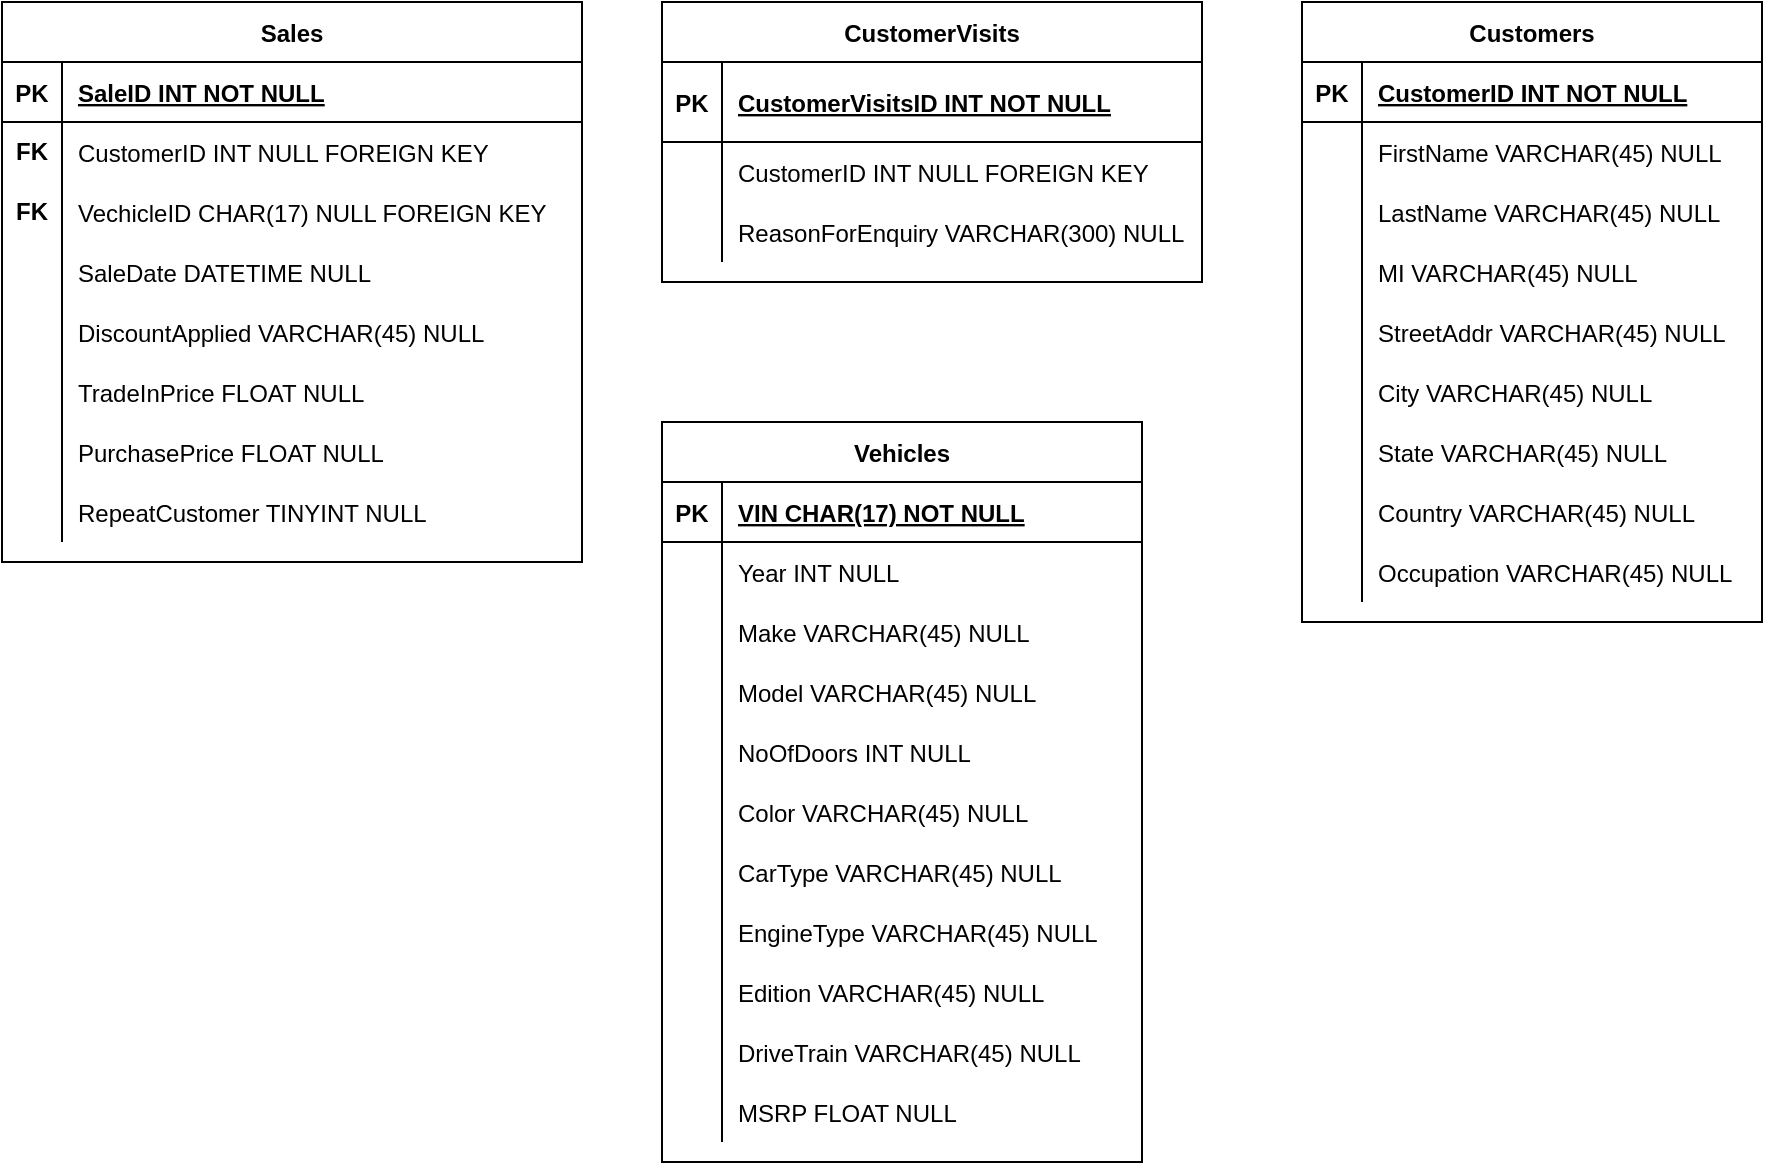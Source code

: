 <mxfile version="13.8.0" type="github">
  <diagram id="R2lEEEUBdFMjLlhIrx00" name="Page-1">
    <mxGraphModel dx="1788" dy="541" grid="1" gridSize="10" guides="1" tooltips="1" connect="1" arrows="1" fold="1" page="1" pageScale="1" pageWidth="850" pageHeight="1100" math="0" shadow="0" extFonts="Permanent Marker^https://fonts.googleapis.com/css?family=Permanent+Marker">
      <root>
        <mxCell id="0" />
        <mxCell id="1" parent="0" />
        <mxCell id="kgfX2LjA7u4LWj4O0vmA-924" value="FK" style="shape=partialRectangle;overflow=hidden;connectable=0;fillColor=none;top=0;left=0;bottom=0;right=0;fontStyle=1;" vertex="1" parent="1">
          <mxGeometry x="-550" y="559" width="30" height="30" as="geometry" />
        </mxCell>
        <mxCell id="kgfX2LjA7u4LWj4O0vmA-925" value="FK" style="shape=partialRectangle;overflow=hidden;connectable=0;fillColor=none;top=0;left=0;bottom=0;right=0;fontStyle=1;" vertex="1" parent="1">
          <mxGeometry x="-550" y="589" width="30" height="30" as="geometry" />
        </mxCell>
        <mxCell id="kgfX2LjA7u4LWj4O0vmA-827" value="Sales" style="shape=table;startSize=30;container=1;collapsible=1;childLayout=tableLayout;fixedRows=1;rowLines=0;fontStyle=1;align=center;resizeLast=1;" vertex="1" parent="1">
          <mxGeometry x="-550" y="500" width="290" height="280" as="geometry">
            <mxRectangle x="-550" y="500" width="60" height="30" as="alternateBounds" />
          </mxGeometry>
        </mxCell>
        <mxCell id="kgfX2LjA7u4LWj4O0vmA-828" value="" style="shape=partialRectangle;collapsible=0;dropTarget=0;pointerEvents=0;fillColor=none;points=[[0,0.5],[1,0.5]];portConstraint=eastwest;top=0;left=0;right=0;bottom=1;" vertex="1" parent="kgfX2LjA7u4LWj4O0vmA-827">
          <mxGeometry y="30" width="290" height="30" as="geometry" />
        </mxCell>
        <mxCell id="kgfX2LjA7u4LWj4O0vmA-829" value="PK" style="shape=partialRectangle;overflow=hidden;connectable=0;fillColor=none;top=0;left=0;bottom=0;right=0;fontStyle=1;" vertex="1" parent="kgfX2LjA7u4LWj4O0vmA-828">
          <mxGeometry width="30" height="30" as="geometry" />
        </mxCell>
        <mxCell id="kgfX2LjA7u4LWj4O0vmA-830" value="SaleID INT NOT NULL " style="shape=partialRectangle;overflow=hidden;connectable=0;fillColor=none;top=0;left=0;bottom=0;right=0;align=left;spacingLeft=6;fontStyle=5;" vertex="1" parent="kgfX2LjA7u4LWj4O0vmA-828">
          <mxGeometry x="30" width="260" height="30" as="geometry" />
        </mxCell>
        <mxCell id="kgfX2LjA7u4LWj4O0vmA-831" value="" style="shape=partialRectangle;collapsible=0;dropTarget=0;pointerEvents=0;fillColor=none;points=[[0,0.5],[1,0.5]];portConstraint=eastwest;top=0;left=0;right=0;bottom=0;" vertex="1" parent="kgfX2LjA7u4LWj4O0vmA-827">
          <mxGeometry y="60" width="290" height="30" as="geometry" />
        </mxCell>
        <mxCell id="kgfX2LjA7u4LWj4O0vmA-832" value="" style="shape=partialRectangle;overflow=hidden;connectable=0;fillColor=none;top=0;left=0;bottom=0;right=0;" vertex="1" parent="kgfX2LjA7u4LWj4O0vmA-831">
          <mxGeometry width="30" height="30" as="geometry" />
        </mxCell>
        <mxCell id="kgfX2LjA7u4LWj4O0vmA-833" value="CustomerID INT NULL FOREIGN KEY" style="shape=partialRectangle;overflow=hidden;connectable=0;fillColor=none;top=0;left=0;bottom=0;right=0;align=left;spacingLeft=6;" vertex="1" parent="kgfX2LjA7u4LWj4O0vmA-831">
          <mxGeometry x="30" width="260" height="30" as="geometry" />
        </mxCell>
        <mxCell id="kgfX2LjA7u4LWj4O0vmA-834" value="" style="shape=partialRectangle;collapsible=0;dropTarget=0;pointerEvents=0;fillColor=none;points=[[0,0.5],[1,0.5]];portConstraint=eastwest;top=0;left=0;right=0;bottom=0;" vertex="1" parent="kgfX2LjA7u4LWj4O0vmA-827">
          <mxGeometry y="90" width="290" height="30" as="geometry" />
        </mxCell>
        <mxCell id="kgfX2LjA7u4LWj4O0vmA-835" value="" style="shape=partialRectangle;overflow=hidden;connectable=0;fillColor=none;top=0;left=0;bottom=0;right=0;" vertex="1" parent="kgfX2LjA7u4LWj4O0vmA-834">
          <mxGeometry width="30" height="30" as="geometry" />
        </mxCell>
        <mxCell id="kgfX2LjA7u4LWj4O0vmA-836" value="VechicleID CHAR(17) NULL FOREIGN KEY" style="shape=partialRectangle;overflow=hidden;connectable=0;fillColor=none;top=0;left=0;bottom=0;right=0;align=left;spacingLeft=6;" vertex="1" parent="kgfX2LjA7u4LWj4O0vmA-834">
          <mxGeometry x="30" width="260" height="30" as="geometry" />
        </mxCell>
        <mxCell id="kgfX2LjA7u4LWj4O0vmA-837" value="" style="shape=partialRectangle;collapsible=0;dropTarget=0;pointerEvents=0;fillColor=none;points=[[0,0.5],[1,0.5]];portConstraint=eastwest;top=0;left=0;right=0;bottom=0;" vertex="1" parent="kgfX2LjA7u4LWj4O0vmA-827">
          <mxGeometry y="120" width="290" height="30" as="geometry" />
        </mxCell>
        <mxCell id="kgfX2LjA7u4LWj4O0vmA-838" value="" style="shape=partialRectangle;overflow=hidden;connectable=0;fillColor=none;top=0;left=0;bottom=0;right=0;" vertex="1" parent="kgfX2LjA7u4LWj4O0vmA-837">
          <mxGeometry width="30" height="30" as="geometry" />
        </mxCell>
        <mxCell id="kgfX2LjA7u4LWj4O0vmA-839" value="SaleDate DATETIME NULL" style="shape=partialRectangle;overflow=hidden;connectable=0;fillColor=none;top=0;left=0;bottom=0;right=0;align=left;spacingLeft=6;" vertex="1" parent="kgfX2LjA7u4LWj4O0vmA-837">
          <mxGeometry x="30" width="260" height="30" as="geometry" />
        </mxCell>
        <mxCell id="kgfX2LjA7u4LWj4O0vmA-840" value="" style="shape=partialRectangle;collapsible=0;dropTarget=0;pointerEvents=0;fillColor=none;points=[[0,0.5],[1,0.5]];portConstraint=eastwest;top=0;left=0;right=0;bottom=0;" vertex="1" parent="kgfX2LjA7u4LWj4O0vmA-827">
          <mxGeometry y="150" width="290" height="30" as="geometry" />
        </mxCell>
        <mxCell id="kgfX2LjA7u4LWj4O0vmA-841" value="" style="shape=partialRectangle;overflow=hidden;connectable=0;fillColor=none;top=0;left=0;bottom=0;right=0;" vertex="1" parent="kgfX2LjA7u4LWj4O0vmA-840">
          <mxGeometry width="30" height="30" as="geometry" />
        </mxCell>
        <mxCell id="kgfX2LjA7u4LWj4O0vmA-842" value="DiscountApplied VARCHAR(45) NULL" style="shape=partialRectangle;overflow=hidden;connectable=0;fillColor=none;top=0;left=0;bottom=0;right=0;align=left;spacingLeft=6;" vertex="1" parent="kgfX2LjA7u4LWj4O0vmA-840">
          <mxGeometry x="30" width="260" height="30" as="geometry" />
        </mxCell>
        <mxCell id="kgfX2LjA7u4LWj4O0vmA-843" value="" style="shape=partialRectangle;collapsible=0;dropTarget=0;pointerEvents=0;fillColor=none;points=[[0,0.5],[1,0.5]];portConstraint=eastwest;top=0;left=0;right=0;bottom=0;" vertex="1" parent="kgfX2LjA7u4LWj4O0vmA-827">
          <mxGeometry y="180" width="290" height="30" as="geometry" />
        </mxCell>
        <mxCell id="kgfX2LjA7u4LWj4O0vmA-844" value="" style="shape=partialRectangle;overflow=hidden;connectable=0;fillColor=none;top=0;left=0;bottom=0;right=0;" vertex="1" parent="kgfX2LjA7u4LWj4O0vmA-843">
          <mxGeometry width="30" height="30" as="geometry" />
        </mxCell>
        <mxCell id="kgfX2LjA7u4LWj4O0vmA-845" value="TradeInPrice FLOAT NULL" style="shape=partialRectangle;overflow=hidden;connectable=0;fillColor=none;top=0;left=0;bottom=0;right=0;align=left;spacingLeft=6;" vertex="1" parent="kgfX2LjA7u4LWj4O0vmA-843">
          <mxGeometry x="30" width="260" height="30" as="geometry" />
        </mxCell>
        <mxCell id="kgfX2LjA7u4LWj4O0vmA-846" value="" style="shape=partialRectangle;collapsible=0;dropTarget=0;pointerEvents=0;fillColor=none;points=[[0,0.5],[1,0.5]];portConstraint=eastwest;top=0;left=0;right=0;bottom=0;" vertex="1" parent="kgfX2LjA7u4LWj4O0vmA-827">
          <mxGeometry y="210" width="290" height="30" as="geometry" />
        </mxCell>
        <mxCell id="kgfX2LjA7u4LWj4O0vmA-847" value="" style="shape=partialRectangle;overflow=hidden;connectable=0;fillColor=none;top=0;left=0;bottom=0;right=0;" vertex="1" parent="kgfX2LjA7u4LWj4O0vmA-846">
          <mxGeometry width="30" height="30" as="geometry" />
        </mxCell>
        <mxCell id="kgfX2LjA7u4LWj4O0vmA-848" value="PurchasePrice FLOAT NULL" style="shape=partialRectangle;overflow=hidden;connectable=0;fillColor=none;top=0;left=0;bottom=0;right=0;align=left;spacingLeft=6;" vertex="1" parent="kgfX2LjA7u4LWj4O0vmA-846">
          <mxGeometry x="30" width="260" height="30" as="geometry" />
        </mxCell>
        <mxCell id="kgfX2LjA7u4LWj4O0vmA-849" value="" style="shape=partialRectangle;collapsible=0;dropTarget=0;pointerEvents=0;fillColor=none;points=[[0,0.5],[1,0.5]];portConstraint=eastwest;top=0;left=0;right=0;bottom=0;" vertex="1" parent="kgfX2LjA7u4LWj4O0vmA-827">
          <mxGeometry y="240" width="290" height="30" as="geometry" />
        </mxCell>
        <mxCell id="kgfX2LjA7u4LWj4O0vmA-850" value="" style="shape=partialRectangle;overflow=hidden;connectable=0;fillColor=none;top=0;left=0;bottom=0;right=0;" vertex="1" parent="kgfX2LjA7u4LWj4O0vmA-849">
          <mxGeometry width="30" height="30" as="geometry" />
        </mxCell>
        <mxCell id="kgfX2LjA7u4LWj4O0vmA-851" value="RepeatCustomer TINYINT NULL" style="shape=partialRectangle;overflow=hidden;connectable=0;fillColor=none;top=0;left=0;bottom=0;right=0;align=left;spacingLeft=6;" vertex="1" parent="kgfX2LjA7u4LWj4O0vmA-849">
          <mxGeometry x="30" width="260" height="30" as="geometry" />
        </mxCell>
        <mxCell id="kgfX2LjA7u4LWj4O0vmA-852" value="CustomerVisits" style="shape=table;startSize=30;container=1;collapsible=1;childLayout=tableLayout;fixedRows=1;rowLines=0;fontStyle=1;align=center;resizeLast=1;" vertex="1" parent="1">
          <mxGeometry x="-220" y="500" width="270" height="140" as="geometry" />
        </mxCell>
        <mxCell id="kgfX2LjA7u4LWj4O0vmA-853" value="" style="shape=partialRectangle;collapsible=0;dropTarget=0;pointerEvents=0;fillColor=none;points=[[0,0.5],[1,0.5]];portConstraint=eastwest;top=0;left=0;right=0;bottom=1;" vertex="1" parent="kgfX2LjA7u4LWj4O0vmA-852">
          <mxGeometry y="30" width="270" height="40" as="geometry" />
        </mxCell>
        <mxCell id="kgfX2LjA7u4LWj4O0vmA-854" value="PK" style="shape=partialRectangle;overflow=hidden;connectable=0;fillColor=none;top=0;left=0;bottom=0;right=0;fontStyle=1;" vertex="1" parent="kgfX2LjA7u4LWj4O0vmA-853">
          <mxGeometry width="30" height="40" as="geometry" />
        </mxCell>
        <mxCell id="kgfX2LjA7u4LWj4O0vmA-855" value="CustomerVisitsID INT NOT NULL " style="shape=partialRectangle;overflow=hidden;connectable=0;fillColor=none;top=0;left=0;bottom=0;right=0;align=left;spacingLeft=6;fontStyle=5;" vertex="1" parent="kgfX2LjA7u4LWj4O0vmA-853">
          <mxGeometry x="30" width="240" height="40" as="geometry" />
        </mxCell>
        <mxCell id="kgfX2LjA7u4LWj4O0vmA-856" value="" style="shape=partialRectangle;collapsible=0;dropTarget=0;pointerEvents=0;fillColor=none;points=[[0,0.5],[1,0.5]];portConstraint=eastwest;top=0;left=0;right=0;bottom=0;" vertex="1" parent="kgfX2LjA7u4LWj4O0vmA-852">
          <mxGeometry y="70" width="270" height="30" as="geometry" />
        </mxCell>
        <mxCell id="kgfX2LjA7u4LWj4O0vmA-857" value="" style="shape=partialRectangle;overflow=hidden;connectable=0;fillColor=none;top=0;left=0;bottom=0;right=0;" vertex="1" parent="kgfX2LjA7u4LWj4O0vmA-856">
          <mxGeometry width="30" height="30" as="geometry" />
        </mxCell>
        <mxCell id="kgfX2LjA7u4LWj4O0vmA-858" value="CustomerID INT NULL  FOREIGN KEY" style="shape=partialRectangle;overflow=hidden;connectable=0;fillColor=none;top=0;left=0;bottom=0;right=0;align=left;spacingLeft=6;" vertex="1" parent="kgfX2LjA7u4LWj4O0vmA-856">
          <mxGeometry x="30" width="240" height="30" as="geometry" />
        </mxCell>
        <mxCell id="kgfX2LjA7u4LWj4O0vmA-859" value="" style="shape=partialRectangle;collapsible=0;dropTarget=0;pointerEvents=0;fillColor=none;points=[[0,0.5],[1,0.5]];portConstraint=eastwest;top=0;left=0;right=0;bottom=0;" vertex="1" parent="kgfX2LjA7u4LWj4O0vmA-852">
          <mxGeometry y="100" width="270" height="30" as="geometry" />
        </mxCell>
        <mxCell id="kgfX2LjA7u4LWj4O0vmA-860" value="" style="shape=partialRectangle;overflow=hidden;connectable=0;fillColor=none;top=0;left=0;bottom=0;right=0;" vertex="1" parent="kgfX2LjA7u4LWj4O0vmA-859">
          <mxGeometry width="30" height="30" as="geometry" />
        </mxCell>
        <mxCell id="kgfX2LjA7u4LWj4O0vmA-861" value="ReasonForEnquiry VARCHAR(300) NULL" style="shape=partialRectangle;overflow=hidden;connectable=0;fillColor=none;top=0;left=0;bottom=0;right=0;align=left;spacingLeft=6;" vertex="1" parent="kgfX2LjA7u4LWj4O0vmA-859">
          <mxGeometry x="30" width="240" height="30" as="geometry" />
        </mxCell>
        <mxCell id="kgfX2LjA7u4LWj4O0vmA-862" value="Customers" style="shape=table;startSize=30;container=1;collapsible=1;childLayout=tableLayout;fixedRows=1;rowLines=0;fontStyle=1;align=center;resizeLast=1;" vertex="1" parent="1">
          <mxGeometry x="100" y="500" width="230" height="310" as="geometry" />
        </mxCell>
        <mxCell id="kgfX2LjA7u4LWj4O0vmA-863" value="" style="shape=partialRectangle;collapsible=0;dropTarget=0;pointerEvents=0;fillColor=none;points=[[0,0.5],[1,0.5]];portConstraint=eastwest;top=0;left=0;right=0;bottom=1;" vertex="1" parent="kgfX2LjA7u4LWj4O0vmA-862">
          <mxGeometry y="30" width="230" height="30" as="geometry" />
        </mxCell>
        <mxCell id="kgfX2LjA7u4LWj4O0vmA-864" value="PK" style="shape=partialRectangle;overflow=hidden;connectable=0;fillColor=none;top=0;left=0;bottom=0;right=0;fontStyle=1;" vertex="1" parent="kgfX2LjA7u4LWj4O0vmA-863">
          <mxGeometry width="30" height="30" as="geometry" />
        </mxCell>
        <mxCell id="kgfX2LjA7u4LWj4O0vmA-865" value="CustomerID INT NOT NULL " style="shape=partialRectangle;overflow=hidden;connectable=0;fillColor=none;top=0;left=0;bottom=0;right=0;align=left;spacingLeft=6;fontStyle=5;" vertex="1" parent="kgfX2LjA7u4LWj4O0vmA-863">
          <mxGeometry x="30" width="200" height="30" as="geometry" />
        </mxCell>
        <mxCell id="kgfX2LjA7u4LWj4O0vmA-866" value="" style="shape=partialRectangle;collapsible=0;dropTarget=0;pointerEvents=0;fillColor=none;points=[[0,0.5],[1,0.5]];portConstraint=eastwest;top=0;left=0;right=0;bottom=0;" vertex="1" parent="kgfX2LjA7u4LWj4O0vmA-862">
          <mxGeometry y="60" width="230" height="30" as="geometry" />
        </mxCell>
        <mxCell id="kgfX2LjA7u4LWj4O0vmA-867" value="" style="shape=partialRectangle;overflow=hidden;connectable=0;fillColor=none;top=0;left=0;bottom=0;right=0;" vertex="1" parent="kgfX2LjA7u4LWj4O0vmA-866">
          <mxGeometry width="30" height="30" as="geometry" />
        </mxCell>
        <mxCell id="kgfX2LjA7u4LWj4O0vmA-868" value="FirstName VARCHAR(45) NULL" style="shape=partialRectangle;overflow=hidden;connectable=0;fillColor=none;top=0;left=0;bottom=0;right=0;align=left;spacingLeft=6;" vertex="1" parent="kgfX2LjA7u4LWj4O0vmA-866">
          <mxGeometry x="30" width="200" height="30" as="geometry" />
        </mxCell>
        <mxCell id="kgfX2LjA7u4LWj4O0vmA-869" value="" style="shape=partialRectangle;collapsible=0;dropTarget=0;pointerEvents=0;fillColor=none;points=[[0,0.5],[1,0.5]];portConstraint=eastwest;top=0;left=0;right=0;bottom=0;" vertex="1" parent="kgfX2LjA7u4LWj4O0vmA-862">
          <mxGeometry y="90" width="230" height="30" as="geometry" />
        </mxCell>
        <mxCell id="kgfX2LjA7u4LWj4O0vmA-870" value="" style="shape=partialRectangle;overflow=hidden;connectable=0;fillColor=none;top=0;left=0;bottom=0;right=0;" vertex="1" parent="kgfX2LjA7u4LWj4O0vmA-869">
          <mxGeometry width="30" height="30" as="geometry" />
        </mxCell>
        <mxCell id="kgfX2LjA7u4LWj4O0vmA-871" value="LastName VARCHAR(45) NULL" style="shape=partialRectangle;overflow=hidden;connectable=0;fillColor=none;top=0;left=0;bottom=0;right=0;align=left;spacingLeft=6;" vertex="1" parent="kgfX2LjA7u4LWj4O0vmA-869">
          <mxGeometry x="30" width="200" height="30" as="geometry" />
        </mxCell>
        <mxCell id="kgfX2LjA7u4LWj4O0vmA-872" value="" style="shape=partialRectangle;collapsible=0;dropTarget=0;pointerEvents=0;fillColor=none;points=[[0,0.5],[1,0.5]];portConstraint=eastwest;top=0;left=0;right=0;bottom=0;" vertex="1" parent="kgfX2LjA7u4LWj4O0vmA-862">
          <mxGeometry y="120" width="230" height="30" as="geometry" />
        </mxCell>
        <mxCell id="kgfX2LjA7u4LWj4O0vmA-873" value="" style="shape=partialRectangle;overflow=hidden;connectable=0;fillColor=none;top=0;left=0;bottom=0;right=0;" vertex="1" parent="kgfX2LjA7u4LWj4O0vmA-872">
          <mxGeometry width="30" height="30" as="geometry" />
        </mxCell>
        <mxCell id="kgfX2LjA7u4LWj4O0vmA-874" value="MI VARCHAR(45) NULL" style="shape=partialRectangle;overflow=hidden;connectable=0;fillColor=none;top=0;left=0;bottom=0;right=0;align=left;spacingLeft=6;" vertex="1" parent="kgfX2LjA7u4LWj4O0vmA-872">
          <mxGeometry x="30" width="200" height="30" as="geometry" />
        </mxCell>
        <mxCell id="kgfX2LjA7u4LWj4O0vmA-875" value="" style="shape=partialRectangle;collapsible=0;dropTarget=0;pointerEvents=0;fillColor=none;points=[[0,0.5],[1,0.5]];portConstraint=eastwest;top=0;left=0;right=0;bottom=0;" vertex="1" parent="kgfX2LjA7u4LWj4O0vmA-862">
          <mxGeometry y="150" width="230" height="30" as="geometry" />
        </mxCell>
        <mxCell id="kgfX2LjA7u4LWj4O0vmA-876" value="" style="shape=partialRectangle;overflow=hidden;connectable=0;fillColor=none;top=0;left=0;bottom=0;right=0;" vertex="1" parent="kgfX2LjA7u4LWj4O0vmA-875">
          <mxGeometry width="30" height="30" as="geometry" />
        </mxCell>
        <mxCell id="kgfX2LjA7u4LWj4O0vmA-877" value="StreetAddr VARCHAR(45) NULL" style="shape=partialRectangle;overflow=hidden;connectable=0;fillColor=none;top=0;left=0;bottom=0;right=0;align=left;spacingLeft=6;" vertex="1" parent="kgfX2LjA7u4LWj4O0vmA-875">
          <mxGeometry x="30" width="200" height="30" as="geometry" />
        </mxCell>
        <mxCell id="kgfX2LjA7u4LWj4O0vmA-878" value="" style="shape=partialRectangle;collapsible=0;dropTarget=0;pointerEvents=0;fillColor=none;points=[[0,0.5],[1,0.5]];portConstraint=eastwest;top=0;left=0;right=0;bottom=0;" vertex="1" parent="kgfX2LjA7u4LWj4O0vmA-862">
          <mxGeometry y="180" width="230" height="30" as="geometry" />
        </mxCell>
        <mxCell id="kgfX2LjA7u4LWj4O0vmA-879" value="" style="shape=partialRectangle;overflow=hidden;connectable=0;fillColor=none;top=0;left=0;bottom=0;right=0;" vertex="1" parent="kgfX2LjA7u4LWj4O0vmA-878">
          <mxGeometry width="30" height="30" as="geometry" />
        </mxCell>
        <mxCell id="kgfX2LjA7u4LWj4O0vmA-880" value="City VARCHAR(45) NULL" style="shape=partialRectangle;overflow=hidden;connectable=0;fillColor=none;top=0;left=0;bottom=0;right=0;align=left;spacingLeft=6;" vertex="1" parent="kgfX2LjA7u4LWj4O0vmA-878">
          <mxGeometry x="30" width="200" height="30" as="geometry" />
        </mxCell>
        <mxCell id="kgfX2LjA7u4LWj4O0vmA-881" value="" style="shape=partialRectangle;collapsible=0;dropTarget=0;pointerEvents=0;fillColor=none;points=[[0,0.5],[1,0.5]];portConstraint=eastwest;top=0;left=0;right=0;bottom=0;" vertex="1" parent="kgfX2LjA7u4LWj4O0vmA-862">
          <mxGeometry y="210" width="230" height="30" as="geometry" />
        </mxCell>
        <mxCell id="kgfX2LjA7u4LWj4O0vmA-882" value="" style="shape=partialRectangle;overflow=hidden;connectable=0;fillColor=none;top=0;left=0;bottom=0;right=0;" vertex="1" parent="kgfX2LjA7u4LWj4O0vmA-881">
          <mxGeometry width="30" height="30" as="geometry" />
        </mxCell>
        <mxCell id="kgfX2LjA7u4LWj4O0vmA-883" value="State VARCHAR(45) NULL" style="shape=partialRectangle;overflow=hidden;connectable=0;fillColor=none;top=0;left=0;bottom=0;right=0;align=left;spacingLeft=6;" vertex="1" parent="kgfX2LjA7u4LWj4O0vmA-881">
          <mxGeometry x="30" width="200" height="30" as="geometry" />
        </mxCell>
        <mxCell id="kgfX2LjA7u4LWj4O0vmA-884" value="" style="shape=partialRectangle;collapsible=0;dropTarget=0;pointerEvents=0;fillColor=none;points=[[0,0.5],[1,0.5]];portConstraint=eastwest;top=0;left=0;right=0;bottom=0;" vertex="1" parent="kgfX2LjA7u4LWj4O0vmA-862">
          <mxGeometry y="240" width="230" height="30" as="geometry" />
        </mxCell>
        <mxCell id="kgfX2LjA7u4LWj4O0vmA-885" value="" style="shape=partialRectangle;overflow=hidden;connectable=0;fillColor=none;top=0;left=0;bottom=0;right=0;" vertex="1" parent="kgfX2LjA7u4LWj4O0vmA-884">
          <mxGeometry width="30" height="30" as="geometry" />
        </mxCell>
        <mxCell id="kgfX2LjA7u4LWj4O0vmA-886" value="Country VARCHAR(45) NULL" style="shape=partialRectangle;overflow=hidden;connectable=0;fillColor=none;top=0;left=0;bottom=0;right=0;align=left;spacingLeft=6;" vertex="1" parent="kgfX2LjA7u4LWj4O0vmA-884">
          <mxGeometry x="30" width="200" height="30" as="geometry" />
        </mxCell>
        <mxCell id="kgfX2LjA7u4LWj4O0vmA-887" value="" style="shape=partialRectangle;collapsible=0;dropTarget=0;pointerEvents=0;fillColor=none;points=[[0,0.5],[1,0.5]];portConstraint=eastwest;top=0;left=0;right=0;bottom=0;" vertex="1" parent="kgfX2LjA7u4LWj4O0vmA-862">
          <mxGeometry y="270" width="230" height="30" as="geometry" />
        </mxCell>
        <mxCell id="kgfX2LjA7u4LWj4O0vmA-888" value="" style="shape=partialRectangle;overflow=hidden;connectable=0;fillColor=none;top=0;left=0;bottom=0;right=0;" vertex="1" parent="kgfX2LjA7u4LWj4O0vmA-887">
          <mxGeometry width="30" height="30" as="geometry" />
        </mxCell>
        <mxCell id="kgfX2LjA7u4LWj4O0vmA-889" value="Occupation VARCHAR(45) NULL" style="shape=partialRectangle;overflow=hidden;connectable=0;fillColor=none;top=0;left=0;bottom=0;right=0;align=left;spacingLeft=6;" vertex="1" parent="kgfX2LjA7u4LWj4O0vmA-887">
          <mxGeometry x="30" width="200" height="30" as="geometry" />
        </mxCell>
        <mxCell id="kgfX2LjA7u4LWj4O0vmA-890" value="Vehicles" style="shape=table;startSize=30;container=1;collapsible=1;childLayout=tableLayout;fixedRows=1;rowLines=0;fontStyle=1;align=center;resizeLast=1;" vertex="1" parent="1">
          <mxGeometry x="-220" y="710" width="240" height="370" as="geometry" />
        </mxCell>
        <mxCell id="kgfX2LjA7u4LWj4O0vmA-891" value="" style="shape=partialRectangle;collapsible=0;dropTarget=0;pointerEvents=0;fillColor=none;points=[[0,0.5],[1,0.5]];portConstraint=eastwest;top=0;left=0;right=0;bottom=1;" vertex="1" parent="kgfX2LjA7u4LWj4O0vmA-890">
          <mxGeometry y="30" width="240" height="30" as="geometry" />
        </mxCell>
        <mxCell id="kgfX2LjA7u4LWj4O0vmA-892" value="PK" style="shape=partialRectangle;overflow=hidden;connectable=0;fillColor=none;top=0;left=0;bottom=0;right=0;fontStyle=1;" vertex="1" parent="kgfX2LjA7u4LWj4O0vmA-891">
          <mxGeometry width="30" height="30" as="geometry" />
        </mxCell>
        <mxCell id="kgfX2LjA7u4LWj4O0vmA-893" value="VIN CHAR(17) NOT NULL " style="shape=partialRectangle;overflow=hidden;connectable=0;fillColor=none;top=0;left=0;bottom=0;right=0;align=left;spacingLeft=6;fontStyle=5;" vertex="1" parent="kgfX2LjA7u4LWj4O0vmA-891">
          <mxGeometry x="30" width="210" height="30" as="geometry" />
        </mxCell>
        <mxCell id="kgfX2LjA7u4LWj4O0vmA-894" value="" style="shape=partialRectangle;collapsible=0;dropTarget=0;pointerEvents=0;fillColor=none;points=[[0,0.5],[1,0.5]];portConstraint=eastwest;top=0;left=0;right=0;bottom=0;" vertex="1" parent="kgfX2LjA7u4LWj4O0vmA-890">
          <mxGeometry y="60" width="240" height="30" as="geometry" />
        </mxCell>
        <mxCell id="kgfX2LjA7u4LWj4O0vmA-895" value="" style="shape=partialRectangle;overflow=hidden;connectable=0;fillColor=none;top=0;left=0;bottom=0;right=0;" vertex="1" parent="kgfX2LjA7u4LWj4O0vmA-894">
          <mxGeometry width="30" height="30" as="geometry" />
        </mxCell>
        <mxCell id="kgfX2LjA7u4LWj4O0vmA-896" value="Year INT NULL" style="shape=partialRectangle;overflow=hidden;connectable=0;fillColor=none;top=0;left=0;bottom=0;right=0;align=left;spacingLeft=6;" vertex="1" parent="kgfX2LjA7u4LWj4O0vmA-894">
          <mxGeometry x="30" width="210" height="30" as="geometry" />
        </mxCell>
        <mxCell id="kgfX2LjA7u4LWj4O0vmA-897" value="" style="shape=partialRectangle;collapsible=0;dropTarget=0;pointerEvents=0;fillColor=none;points=[[0,0.5],[1,0.5]];portConstraint=eastwest;top=0;left=0;right=0;bottom=0;" vertex="1" parent="kgfX2LjA7u4LWj4O0vmA-890">
          <mxGeometry y="90" width="240" height="30" as="geometry" />
        </mxCell>
        <mxCell id="kgfX2LjA7u4LWj4O0vmA-898" value="" style="shape=partialRectangle;overflow=hidden;connectable=0;fillColor=none;top=0;left=0;bottom=0;right=0;" vertex="1" parent="kgfX2LjA7u4LWj4O0vmA-897">
          <mxGeometry width="30" height="30" as="geometry" />
        </mxCell>
        <mxCell id="kgfX2LjA7u4LWj4O0vmA-899" value="Make VARCHAR(45) NULL" style="shape=partialRectangle;overflow=hidden;connectable=0;fillColor=none;top=0;left=0;bottom=0;right=0;align=left;spacingLeft=6;" vertex="1" parent="kgfX2LjA7u4LWj4O0vmA-897">
          <mxGeometry x="30" width="210" height="30" as="geometry" />
        </mxCell>
        <mxCell id="kgfX2LjA7u4LWj4O0vmA-900" value="" style="shape=partialRectangle;collapsible=0;dropTarget=0;pointerEvents=0;fillColor=none;points=[[0,0.5],[1,0.5]];portConstraint=eastwest;top=0;left=0;right=0;bottom=0;" vertex="1" parent="kgfX2LjA7u4LWj4O0vmA-890">
          <mxGeometry y="120" width="240" height="30" as="geometry" />
        </mxCell>
        <mxCell id="kgfX2LjA7u4LWj4O0vmA-901" value="" style="shape=partialRectangle;overflow=hidden;connectable=0;fillColor=none;top=0;left=0;bottom=0;right=0;" vertex="1" parent="kgfX2LjA7u4LWj4O0vmA-900">
          <mxGeometry width="30" height="30" as="geometry" />
        </mxCell>
        <mxCell id="kgfX2LjA7u4LWj4O0vmA-902" value="Model VARCHAR(45) NULL" style="shape=partialRectangle;overflow=hidden;connectable=0;fillColor=none;top=0;left=0;bottom=0;right=0;align=left;spacingLeft=6;" vertex="1" parent="kgfX2LjA7u4LWj4O0vmA-900">
          <mxGeometry x="30" width="210" height="30" as="geometry" />
        </mxCell>
        <mxCell id="kgfX2LjA7u4LWj4O0vmA-903" value="" style="shape=partialRectangle;collapsible=0;dropTarget=0;pointerEvents=0;fillColor=none;points=[[0,0.5],[1,0.5]];portConstraint=eastwest;top=0;left=0;right=0;bottom=0;" vertex="1" parent="kgfX2LjA7u4LWj4O0vmA-890">
          <mxGeometry y="150" width="240" height="30" as="geometry" />
        </mxCell>
        <mxCell id="kgfX2LjA7u4LWj4O0vmA-904" value="" style="shape=partialRectangle;overflow=hidden;connectable=0;fillColor=none;top=0;left=0;bottom=0;right=0;" vertex="1" parent="kgfX2LjA7u4LWj4O0vmA-903">
          <mxGeometry width="30" height="30" as="geometry" />
        </mxCell>
        <mxCell id="kgfX2LjA7u4LWj4O0vmA-905" value="NoOfDoors INT NULL" style="shape=partialRectangle;overflow=hidden;connectable=0;fillColor=none;top=0;left=0;bottom=0;right=0;align=left;spacingLeft=6;" vertex="1" parent="kgfX2LjA7u4LWj4O0vmA-903">
          <mxGeometry x="30" width="210" height="30" as="geometry" />
        </mxCell>
        <mxCell id="kgfX2LjA7u4LWj4O0vmA-906" value="" style="shape=partialRectangle;collapsible=0;dropTarget=0;pointerEvents=0;fillColor=none;points=[[0,0.5],[1,0.5]];portConstraint=eastwest;top=0;left=0;right=0;bottom=0;" vertex="1" parent="kgfX2LjA7u4LWj4O0vmA-890">
          <mxGeometry y="180" width="240" height="30" as="geometry" />
        </mxCell>
        <mxCell id="kgfX2LjA7u4LWj4O0vmA-907" value="" style="shape=partialRectangle;overflow=hidden;connectable=0;fillColor=none;top=0;left=0;bottom=0;right=0;" vertex="1" parent="kgfX2LjA7u4LWj4O0vmA-906">
          <mxGeometry width="30" height="30" as="geometry" />
        </mxCell>
        <mxCell id="kgfX2LjA7u4LWj4O0vmA-908" value="Color VARCHAR(45) NULL" style="shape=partialRectangle;overflow=hidden;connectable=0;fillColor=none;top=0;left=0;bottom=0;right=0;align=left;spacingLeft=6;" vertex="1" parent="kgfX2LjA7u4LWj4O0vmA-906">
          <mxGeometry x="30" width="210" height="30" as="geometry" />
        </mxCell>
        <mxCell id="kgfX2LjA7u4LWj4O0vmA-909" value="" style="shape=partialRectangle;collapsible=0;dropTarget=0;pointerEvents=0;fillColor=none;points=[[0,0.5],[1,0.5]];portConstraint=eastwest;top=0;left=0;right=0;bottom=0;" vertex="1" parent="kgfX2LjA7u4LWj4O0vmA-890">
          <mxGeometry y="210" width="240" height="30" as="geometry" />
        </mxCell>
        <mxCell id="kgfX2LjA7u4LWj4O0vmA-910" value="" style="shape=partialRectangle;overflow=hidden;connectable=0;fillColor=none;top=0;left=0;bottom=0;right=0;" vertex="1" parent="kgfX2LjA7u4LWj4O0vmA-909">
          <mxGeometry width="30" height="30" as="geometry" />
        </mxCell>
        <mxCell id="kgfX2LjA7u4LWj4O0vmA-911" value="CarType VARCHAR(45) NULL" style="shape=partialRectangle;overflow=hidden;connectable=0;fillColor=none;top=0;left=0;bottom=0;right=0;align=left;spacingLeft=6;" vertex="1" parent="kgfX2LjA7u4LWj4O0vmA-909">
          <mxGeometry x="30" width="210" height="30" as="geometry" />
        </mxCell>
        <mxCell id="kgfX2LjA7u4LWj4O0vmA-912" value="" style="shape=partialRectangle;collapsible=0;dropTarget=0;pointerEvents=0;fillColor=none;points=[[0,0.5],[1,0.5]];portConstraint=eastwest;top=0;left=0;right=0;bottom=0;" vertex="1" parent="kgfX2LjA7u4LWj4O0vmA-890">
          <mxGeometry y="240" width="240" height="30" as="geometry" />
        </mxCell>
        <mxCell id="kgfX2LjA7u4LWj4O0vmA-913" value="" style="shape=partialRectangle;overflow=hidden;connectable=0;fillColor=none;top=0;left=0;bottom=0;right=0;" vertex="1" parent="kgfX2LjA7u4LWj4O0vmA-912">
          <mxGeometry width="30" height="30" as="geometry" />
        </mxCell>
        <mxCell id="kgfX2LjA7u4LWj4O0vmA-914" value="EngineType VARCHAR(45) NULL" style="shape=partialRectangle;overflow=hidden;connectable=0;fillColor=none;top=0;left=0;bottom=0;right=0;align=left;spacingLeft=6;" vertex="1" parent="kgfX2LjA7u4LWj4O0vmA-912">
          <mxGeometry x="30" width="210" height="30" as="geometry" />
        </mxCell>
        <mxCell id="kgfX2LjA7u4LWj4O0vmA-915" value="" style="shape=partialRectangle;collapsible=0;dropTarget=0;pointerEvents=0;fillColor=none;points=[[0,0.5],[1,0.5]];portConstraint=eastwest;top=0;left=0;right=0;bottom=0;" vertex="1" parent="kgfX2LjA7u4LWj4O0vmA-890">
          <mxGeometry y="270" width="240" height="30" as="geometry" />
        </mxCell>
        <mxCell id="kgfX2LjA7u4LWj4O0vmA-916" value="" style="shape=partialRectangle;overflow=hidden;connectable=0;fillColor=none;top=0;left=0;bottom=0;right=0;" vertex="1" parent="kgfX2LjA7u4LWj4O0vmA-915">
          <mxGeometry width="30" height="30" as="geometry" />
        </mxCell>
        <mxCell id="kgfX2LjA7u4LWj4O0vmA-917" value="Edition VARCHAR(45) NULL" style="shape=partialRectangle;overflow=hidden;connectable=0;fillColor=none;top=0;left=0;bottom=0;right=0;align=left;spacingLeft=6;" vertex="1" parent="kgfX2LjA7u4LWj4O0vmA-915">
          <mxGeometry x="30" width="210" height="30" as="geometry" />
        </mxCell>
        <mxCell id="kgfX2LjA7u4LWj4O0vmA-918" value="" style="shape=partialRectangle;collapsible=0;dropTarget=0;pointerEvents=0;fillColor=none;points=[[0,0.5],[1,0.5]];portConstraint=eastwest;top=0;left=0;right=0;bottom=0;" vertex="1" parent="kgfX2LjA7u4LWj4O0vmA-890">
          <mxGeometry y="300" width="240" height="30" as="geometry" />
        </mxCell>
        <mxCell id="kgfX2LjA7u4LWj4O0vmA-919" value="" style="shape=partialRectangle;overflow=hidden;connectable=0;fillColor=none;top=0;left=0;bottom=0;right=0;" vertex="1" parent="kgfX2LjA7u4LWj4O0vmA-918">
          <mxGeometry width="30" height="30" as="geometry" />
        </mxCell>
        <mxCell id="kgfX2LjA7u4LWj4O0vmA-920" value="DriveTrain VARCHAR(45) NULL" style="shape=partialRectangle;overflow=hidden;connectable=0;fillColor=none;top=0;left=0;bottom=0;right=0;align=left;spacingLeft=6;" vertex="1" parent="kgfX2LjA7u4LWj4O0vmA-918">
          <mxGeometry x="30" width="210" height="30" as="geometry" />
        </mxCell>
        <mxCell id="kgfX2LjA7u4LWj4O0vmA-921" value="" style="shape=partialRectangle;collapsible=0;dropTarget=0;pointerEvents=0;fillColor=none;points=[[0,0.5],[1,0.5]];portConstraint=eastwest;top=0;left=0;right=0;bottom=0;" vertex="1" parent="kgfX2LjA7u4LWj4O0vmA-890">
          <mxGeometry y="330" width="240" height="30" as="geometry" />
        </mxCell>
        <mxCell id="kgfX2LjA7u4LWj4O0vmA-922" value="" style="shape=partialRectangle;overflow=hidden;connectable=0;fillColor=none;top=0;left=0;bottom=0;right=0;" vertex="1" parent="kgfX2LjA7u4LWj4O0vmA-921">
          <mxGeometry width="30" height="30" as="geometry" />
        </mxCell>
        <mxCell id="kgfX2LjA7u4LWj4O0vmA-923" value="MSRP FLOAT NULL" style="shape=partialRectangle;overflow=hidden;connectable=0;fillColor=none;top=0;left=0;bottom=0;right=0;align=left;spacingLeft=6;" vertex="1" parent="kgfX2LjA7u4LWj4O0vmA-921">
          <mxGeometry x="30" width="210" height="30" as="geometry" />
        </mxCell>
      </root>
    </mxGraphModel>
  </diagram>
</mxfile>
